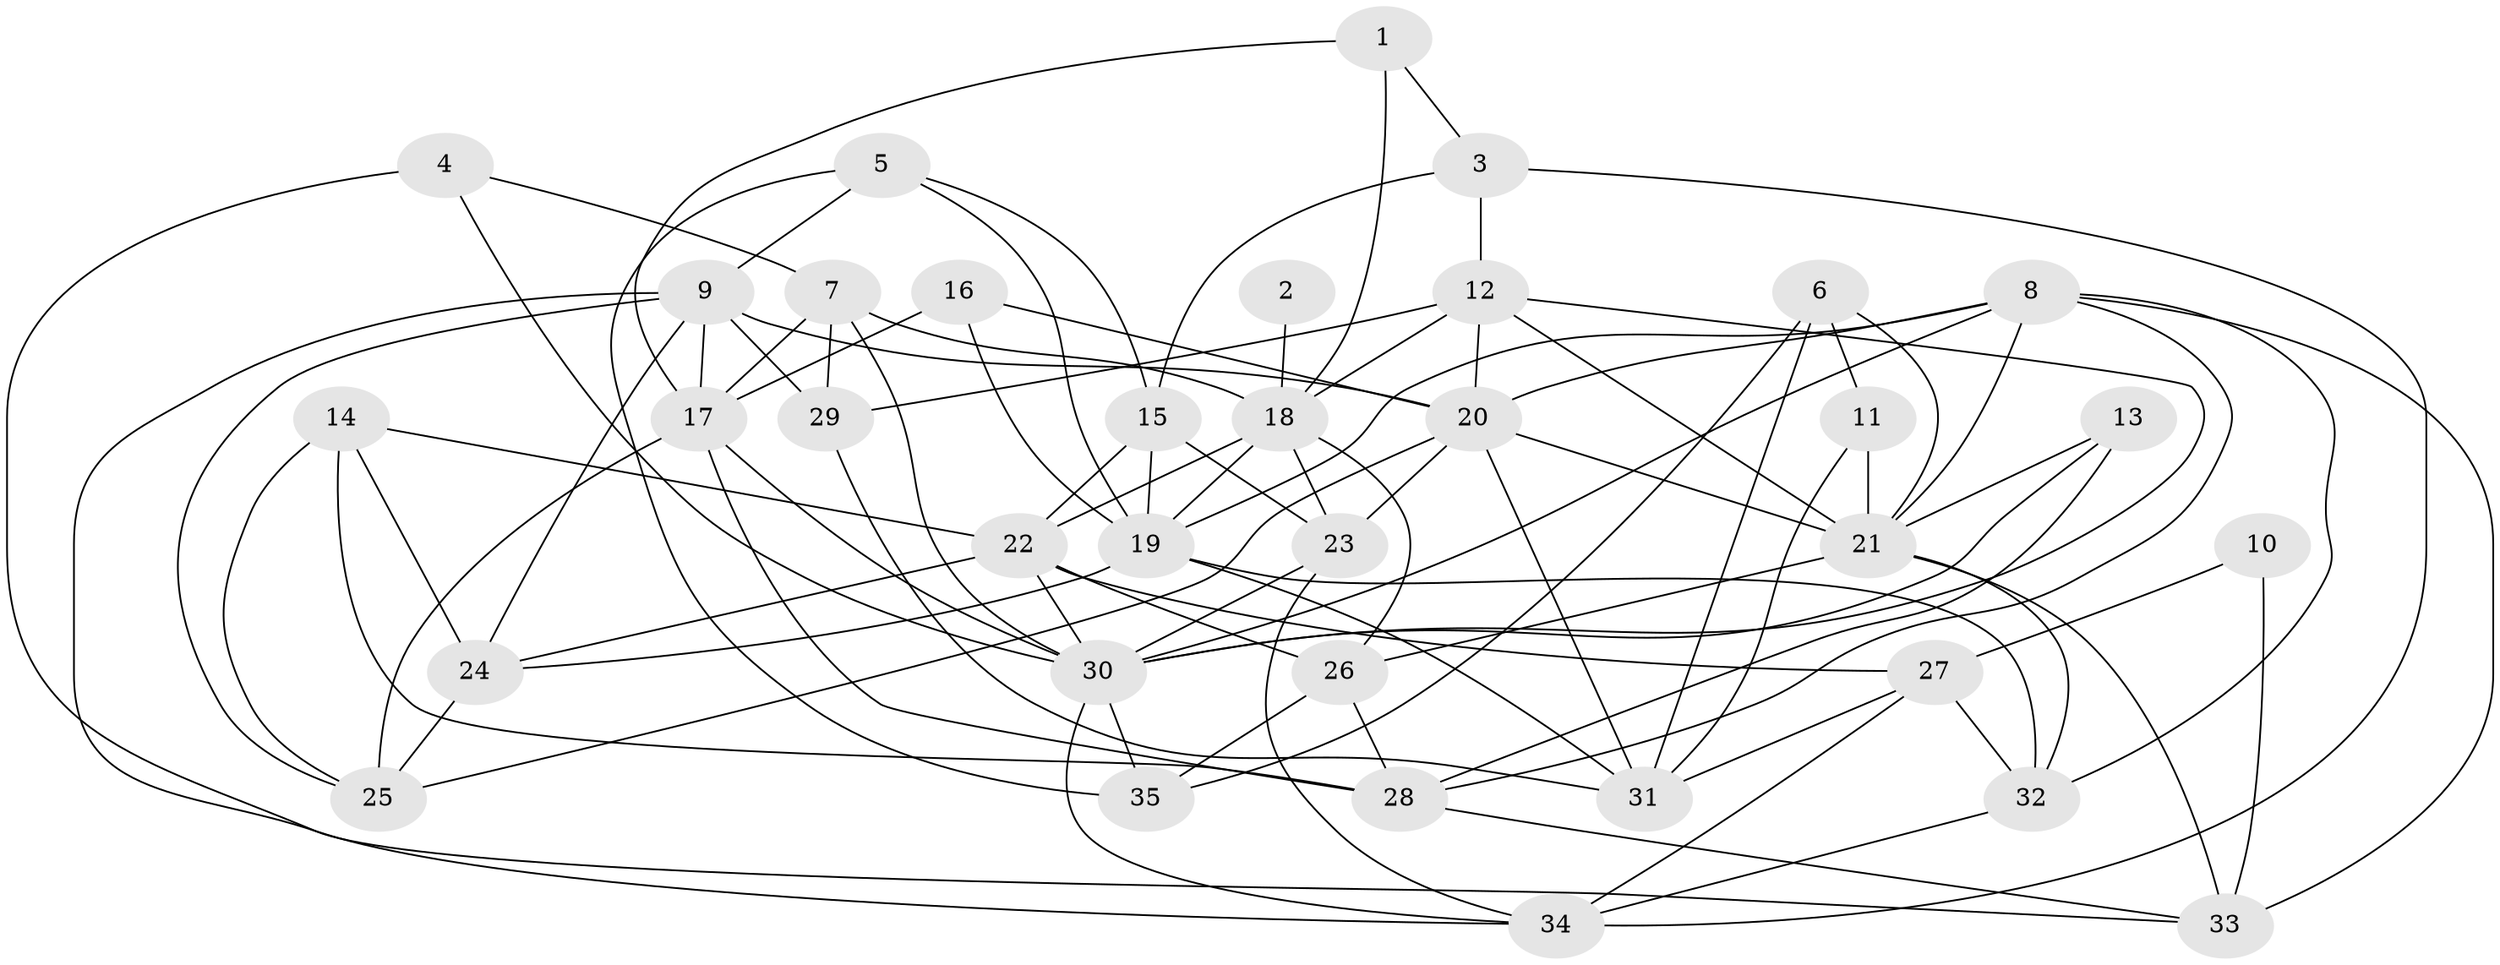 // original degree distribution, {4: 0.2898550724637681, 3: 0.21739130434782608, 5: 0.2463768115942029, 2: 0.14492753623188406, 6: 0.057971014492753624, 7: 0.028985507246376812, 8: 0.014492753623188406}
// Generated by graph-tools (version 1.1) at 2025/02/03/09/25 03:02:02]
// undirected, 35 vertices, 91 edges
graph export_dot {
graph [start="1"]
  node [color=gray90,style=filled];
  1;
  2;
  3;
  4;
  5;
  6;
  7;
  8;
  9;
  10;
  11;
  12;
  13;
  14;
  15;
  16;
  17;
  18;
  19;
  20;
  21;
  22;
  23;
  24;
  25;
  26;
  27;
  28;
  29;
  30;
  31;
  32;
  33;
  34;
  35;
  1 -- 3 [weight=2.0];
  1 -- 17 [weight=2.0];
  1 -- 18 [weight=1.0];
  2 -- 18 [weight=2.0];
  3 -- 12 [weight=1.0];
  3 -- 15 [weight=2.0];
  3 -- 34 [weight=1.0];
  4 -- 7 [weight=1.0];
  4 -- 30 [weight=1.0];
  4 -- 33 [weight=1.0];
  5 -- 9 [weight=1.0];
  5 -- 15 [weight=1.0];
  5 -- 19 [weight=1.0];
  5 -- 35 [weight=1.0];
  6 -- 11 [weight=1.0];
  6 -- 21 [weight=1.0];
  6 -- 31 [weight=1.0];
  6 -- 35 [weight=1.0];
  7 -- 17 [weight=1.0];
  7 -- 18 [weight=1.0];
  7 -- 29 [weight=1.0];
  7 -- 30 [weight=1.0];
  8 -- 19 [weight=1.0];
  8 -- 20 [weight=1.0];
  8 -- 21 [weight=1.0];
  8 -- 28 [weight=1.0];
  8 -- 30 [weight=1.0];
  8 -- 32 [weight=1.0];
  8 -- 33 [weight=1.0];
  9 -- 17 [weight=1.0];
  9 -- 20 [weight=2.0];
  9 -- 24 [weight=2.0];
  9 -- 25 [weight=1.0];
  9 -- 29 [weight=1.0];
  9 -- 34 [weight=1.0];
  10 -- 27 [weight=1.0];
  10 -- 33 [weight=1.0];
  11 -- 21 [weight=2.0];
  11 -- 31 [weight=1.0];
  12 -- 18 [weight=1.0];
  12 -- 20 [weight=1.0];
  12 -- 21 [weight=1.0];
  12 -- 29 [weight=1.0];
  12 -- 30 [weight=1.0];
  13 -- 21 [weight=1.0];
  13 -- 28 [weight=1.0];
  13 -- 30 [weight=1.0];
  14 -- 22 [weight=2.0];
  14 -- 24 [weight=1.0];
  14 -- 25 [weight=1.0];
  14 -- 28 [weight=1.0];
  15 -- 19 [weight=1.0];
  15 -- 22 [weight=1.0];
  15 -- 23 [weight=1.0];
  16 -- 17 [weight=1.0];
  16 -- 19 [weight=1.0];
  16 -- 20 [weight=2.0];
  17 -- 25 [weight=1.0];
  17 -- 28 [weight=1.0];
  17 -- 30 [weight=1.0];
  18 -- 19 [weight=1.0];
  18 -- 22 [weight=1.0];
  18 -- 23 [weight=1.0];
  18 -- 26 [weight=1.0];
  19 -- 24 [weight=1.0];
  19 -- 31 [weight=1.0];
  19 -- 32 [weight=1.0];
  20 -- 21 [weight=3.0];
  20 -- 23 [weight=1.0];
  20 -- 25 [weight=1.0];
  20 -- 31 [weight=1.0];
  21 -- 26 [weight=1.0];
  21 -- 32 [weight=1.0];
  21 -- 33 [weight=1.0];
  22 -- 24 [weight=1.0];
  22 -- 26 [weight=1.0];
  22 -- 27 [weight=1.0];
  22 -- 30 [weight=1.0];
  23 -- 30 [weight=1.0];
  23 -- 34 [weight=1.0];
  24 -- 25 [weight=1.0];
  26 -- 28 [weight=1.0];
  26 -- 35 [weight=1.0];
  27 -- 31 [weight=1.0];
  27 -- 32 [weight=1.0];
  27 -- 34 [weight=1.0];
  28 -- 33 [weight=1.0];
  29 -- 31 [weight=1.0];
  30 -- 34 [weight=1.0];
  30 -- 35 [weight=1.0];
  32 -- 34 [weight=1.0];
}
